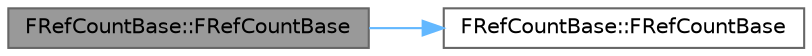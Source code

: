 digraph "FRefCountBase::FRefCountBase"
{
 // INTERACTIVE_SVG=YES
 // LATEX_PDF_SIZE
  bgcolor="transparent";
  edge [fontname=Helvetica,fontsize=10,labelfontname=Helvetica,labelfontsize=10];
  node [fontname=Helvetica,fontsize=10,shape=box,height=0.2,width=0.4];
  rankdir="LR";
  Node1 [id="Node000001",label="FRefCountBase::FRefCountBase",height=0.2,width=0.4,color="gray40", fillcolor="grey60", style="filled", fontcolor="black",tooltip=" "];
  Node1 -> Node2 [id="edge1_Node000001_Node000002",color="steelblue1",style="solid",tooltip=" "];
  Node2 [id="Node000002",label="FRefCountBase::FRefCountBase",height=0.2,width=0.4,color="grey40", fillcolor="white", style="filled",URL="$d8/df6/classFRefCountBase.html#a0c21d5819e91b2a2a3455892da883e73",tooltip=" "];
}
